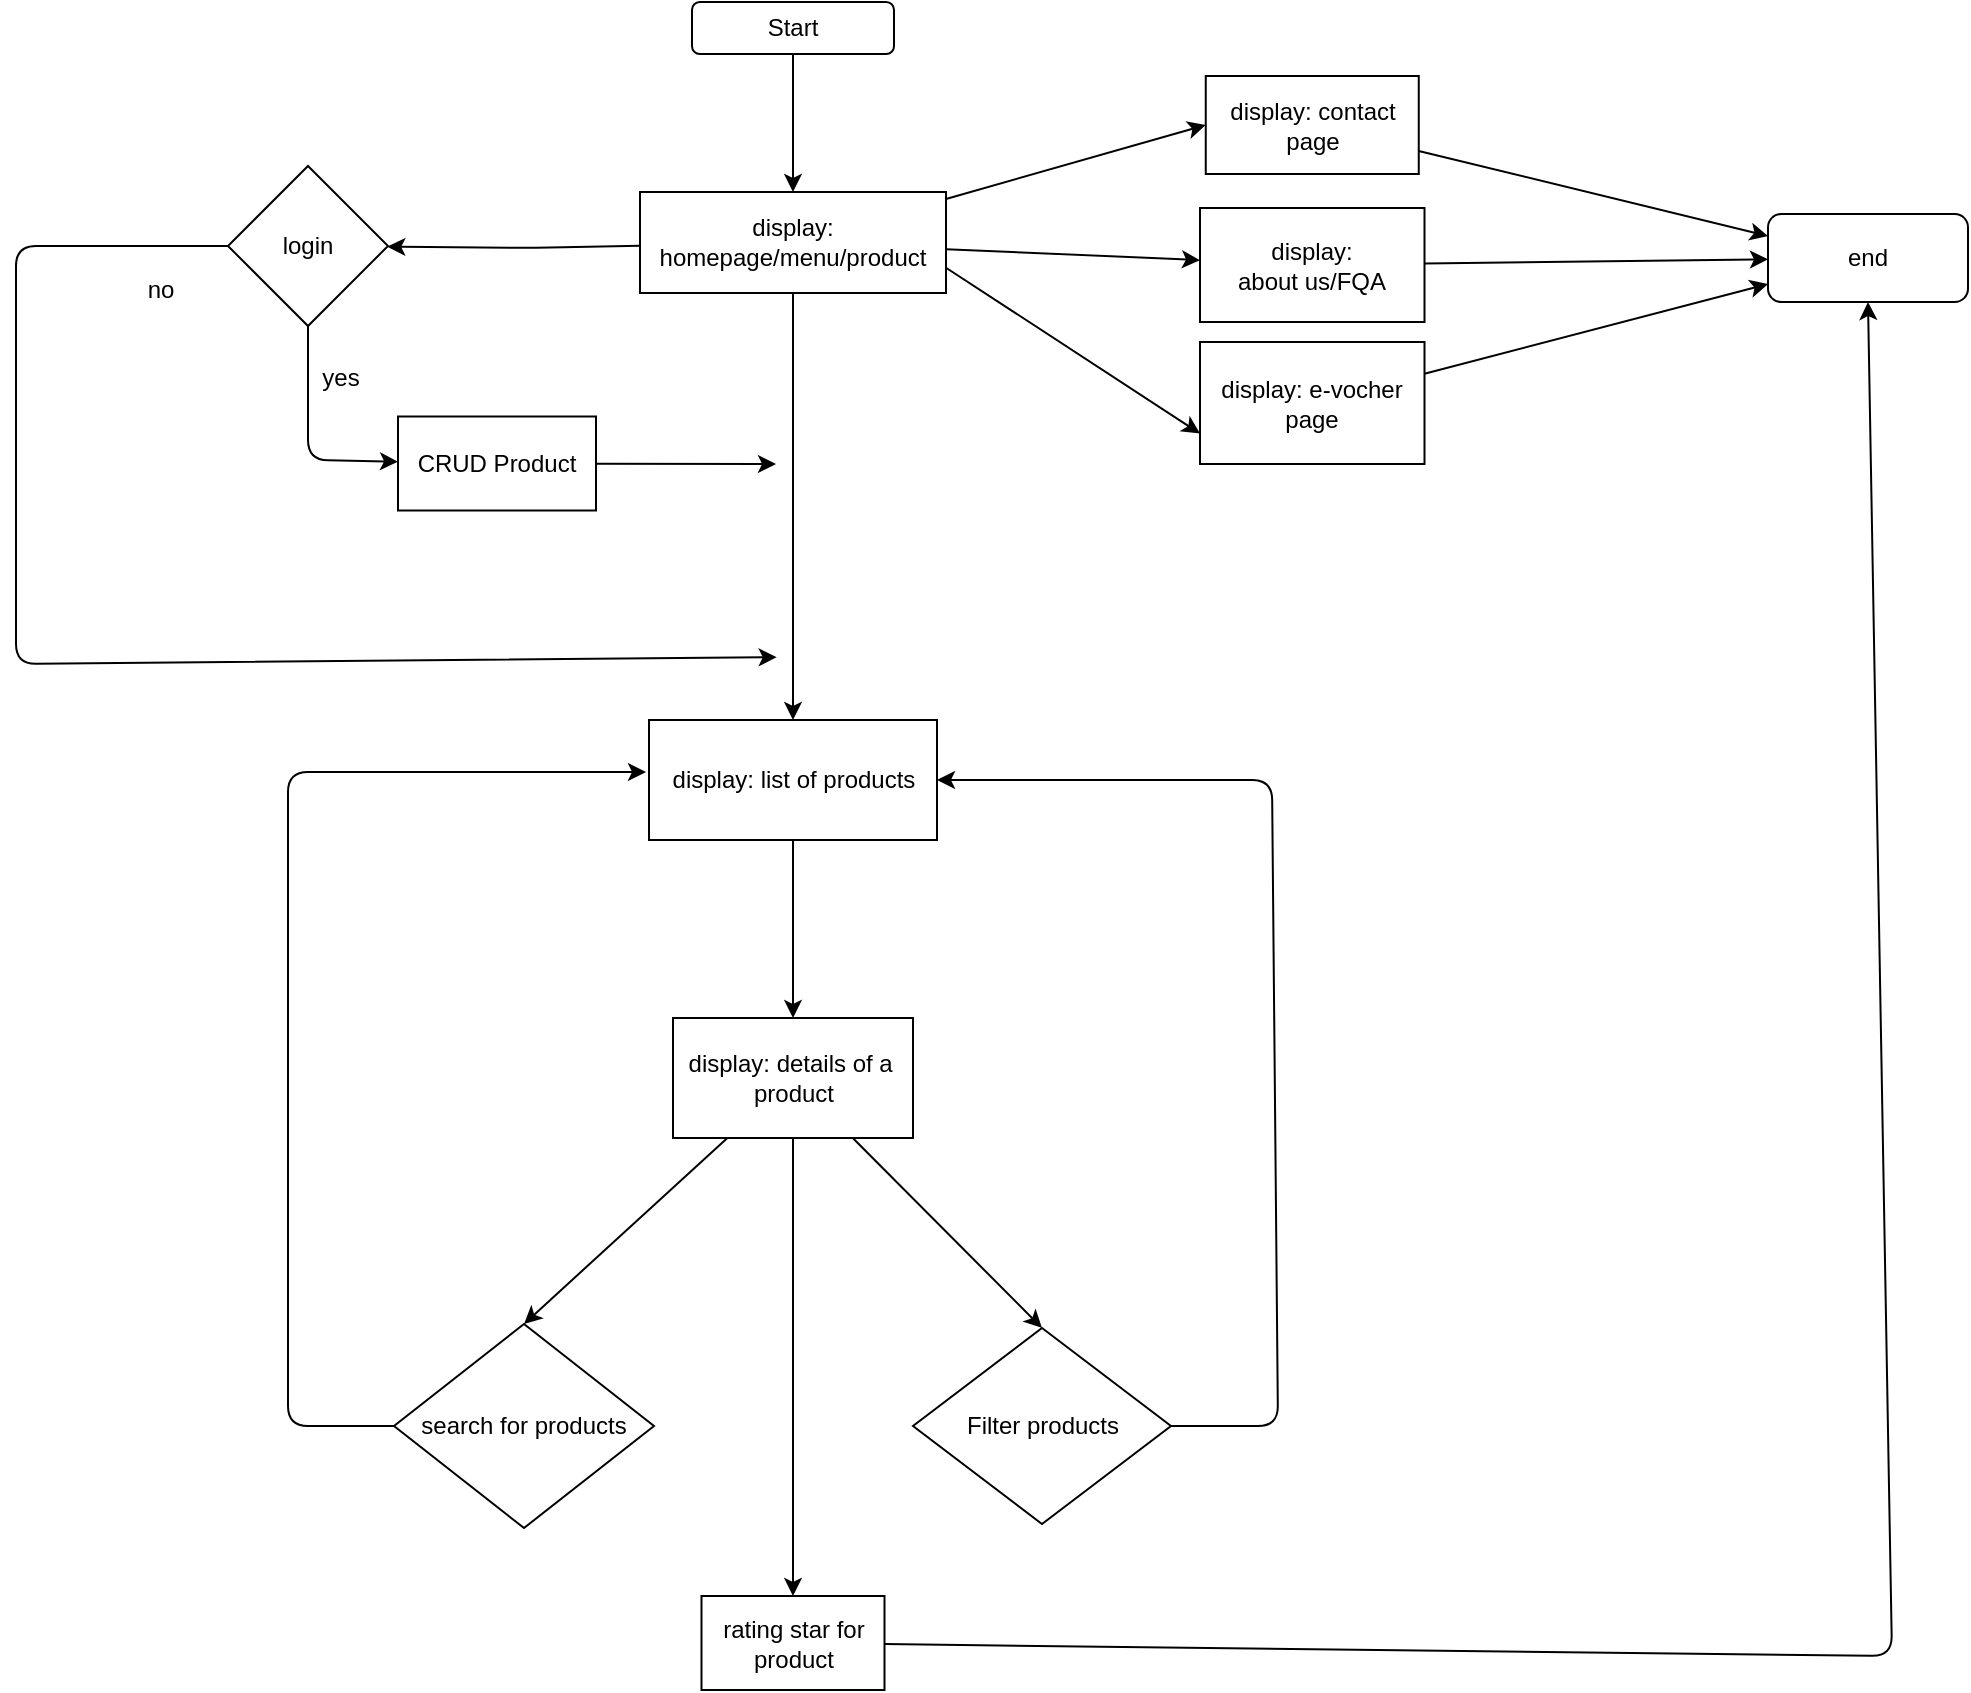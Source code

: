 <mxfile>
    <diagram id="vtWPpkXE20ThwvVyqZ3A" name="Page-1">
        <mxGraphModel dx="1638" dy="1023" grid="0" gridSize="10" guides="1" tooltips="1" connect="1" arrows="1" fold="1" page="1" pageScale="1" pageWidth="1600" pageHeight="900" math="0" shadow="0">
            <root>
                <mxCell id="0"/>
                <mxCell id="1" parent="0"/>
                <mxCell id="54" style="edgeStyle=none;html=1;entryX=0.5;entryY=0;entryDx=0;entryDy=0;" edge="1" parent="1" source="2" target="3">
                    <mxGeometry relative="1" as="geometry"/>
                </mxCell>
                <mxCell id="2" value="Start" style="rounded=1;whiteSpace=wrap;html=1;" parent="1" vertex="1">
                    <mxGeometry x="626" y="23" width="101" height="26" as="geometry"/>
                </mxCell>
                <mxCell id="16" style="edgeStyle=none;html=1;entryX=0.5;entryY=0;entryDx=0;entryDy=0;" parent="1" source="3" target="9" edge="1">
                    <mxGeometry relative="1" as="geometry">
                        <mxPoint x="679" y="417" as="targetPoint"/>
                    </mxGeometry>
                </mxCell>
                <mxCell id="45" value="" style="edgeStyle=none;html=1;" edge="1" parent="1" source="3" target="44">
                    <mxGeometry relative="1" as="geometry">
                        <Array as="points">
                            <mxPoint x="545" y="146"/>
                        </Array>
                    </mxGeometry>
                </mxCell>
                <mxCell id="55" style="edgeStyle=none;html=1;entryX=0;entryY=0.5;entryDx=0;entryDy=0;" edge="1" parent="1" source="3" target="36">
                    <mxGeometry relative="1" as="geometry"/>
                </mxCell>
                <mxCell id="56" style="edgeStyle=none;html=1;" edge="1" parent="1" source="3" target="37">
                    <mxGeometry relative="1" as="geometry"/>
                </mxCell>
                <mxCell id="57" style="edgeStyle=none;html=1;exitX=1;exitY=0.75;exitDx=0;exitDy=0;entryX=0;entryY=0.75;entryDx=0;entryDy=0;" edge="1" parent="1" source="3" target="30">
                    <mxGeometry relative="1" as="geometry"/>
                </mxCell>
                <mxCell id="3" value="display: homepage/menu/product" style="rounded=0;whiteSpace=wrap;html=1;" parent="1" vertex="1">
                    <mxGeometry x="600" y="118" width="153" height="50.5" as="geometry"/>
                </mxCell>
                <mxCell id="22" style="edgeStyle=none;html=1;entryX=0.5;entryY=0;entryDx=0;entryDy=0;" parent="1" source="9" target="21" edge="1">
                    <mxGeometry relative="1" as="geometry"/>
                </mxCell>
                <mxCell id="9" value="display: list of products" style="rounded=0;whiteSpace=wrap;html=1;" parent="1" vertex="1">
                    <mxGeometry x="604.5" y="382" width="144" height="60" as="geometry"/>
                </mxCell>
                <mxCell id="26" style="edgeStyle=none;html=1;" parent="1" source="11" edge="1">
                    <mxGeometry relative="1" as="geometry">
                        <mxPoint x="603" y="408" as="targetPoint"/>
                        <Array as="points">
                            <mxPoint x="424" y="735"/>
                            <mxPoint x="424" y="408"/>
                        </Array>
                    </mxGeometry>
                </mxCell>
                <mxCell id="11" value="search for products" style="rhombus;whiteSpace=wrap;html=1;" parent="1" vertex="1">
                    <mxGeometry x="477" y="684" width="130" height="102" as="geometry"/>
                </mxCell>
                <mxCell id="25" style="edgeStyle=none;html=1;entryX=1;entryY=0.5;entryDx=0;entryDy=0;" parent="1" source="14" target="9" edge="1">
                    <mxGeometry relative="1" as="geometry">
                        <Array as="points">
                            <mxPoint x="919" y="735"/>
                            <mxPoint x="916" y="412"/>
                        </Array>
                    </mxGeometry>
                </mxCell>
                <mxCell id="14" value="Filter products" style="rhombus;whiteSpace=wrap;html=1;" parent="1" vertex="1">
                    <mxGeometry x="736.5" y="686" width="129" height="98" as="geometry"/>
                </mxCell>
                <mxCell id="23" style="edgeStyle=none;html=1;entryX=0.5;entryY=0;entryDx=0;entryDy=0;" parent="1" source="21" target="14" edge="1">
                    <mxGeometry relative="1" as="geometry"/>
                </mxCell>
                <mxCell id="24" style="edgeStyle=none;html=1;entryX=0.5;entryY=0;entryDx=0;entryDy=0;" parent="1" source="21" target="11" edge="1">
                    <mxGeometry relative="1" as="geometry"/>
                </mxCell>
                <mxCell id="27" style="edgeStyle=none;html=1;" parent="1" source="21" target="28" edge="1">
                    <mxGeometry relative="1" as="geometry">
                        <mxPoint x="676.5" y="767" as="targetPoint"/>
                    </mxGeometry>
                </mxCell>
                <mxCell id="21" value="display: details of a&amp;nbsp; product" style="rounded=0;whiteSpace=wrap;html=1;" parent="1" vertex="1">
                    <mxGeometry x="616.5" y="531" width="120" height="60" as="geometry"/>
                </mxCell>
                <mxCell id="35" style="edgeStyle=none;html=1;entryX=0.5;entryY=1;entryDx=0;entryDy=0;" parent="1" source="28" target="34" edge="1">
                    <mxGeometry relative="1" as="geometry">
                        <mxPoint x="1256" y="843.5" as="targetPoint"/>
                        <Array as="points">
                            <mxPoint x="1226" y="850"/>
                        </Array>
                    </mxGeometry>
                </mxCell>
                <mxCell id="28" value="rating star for product" style="rounded=0;whiteSpace=wrap;html=1;" parent="1" vertex="1">
                    <mxGeometry x="630.75" y="820" width="91.5" height="47" as="geometry"/>
                </mxCell>
                <mxCell id="42" style="edgeStyle=none;html=1;" parent="1" source="30" target="34" edge="1">
                    <mxGeometry relative="1" as="geometry">
                        <mxPoint x="1249" y="202.5" as="targetPoint"/>
                    </mxGeometry>
                </mxCell>
                <mxCell id="30" value="display: e-vocher page" style="rounded=0;whiteSpace=wrap;html=1;" parent="1" vertex="1">
                    <mxGeometry x="880" y="193" width="112.25" height="61" as="geometry"/>
                </mxCell>
                <mxCell id="34" value="end" style="rounded=1;whiteSpace=wrap;html=1;" parent="1" vertex="1">
                    <mxGeometry x="1164" y="129" width="100" height="44" as="geometry"/>
                </mxCell>
                <mxCell id="40" style="edgeStyle=none;html=1;entryX=0;entryY=0.25;entryDx=0;entryDy=0;" parent="1" source="36" target="34" edge="1">
                    <mxGeometry relative="1" as="geometry">
                        <mxPoint x="1231" y="139" as="targetPoint"/>
                    </mxGeometry>
                </mxCell>
                <mxCell id="36" value="display: contact page" style="rounded=0;whiteSpace=wrap;html=1;" parent="1" vertex="1">
                    <mxGeometry x="882.88" y="60" width="106.5" height="49" as="geometry"/>
                </mxCell>
                <mxCell id="41" style="edgeStyle=none;html=1;" parent="1" source="37" target="34" edge="1">
                    <mxGeometry relative="1" as="geometry"/>
                </mxCell>
                <mxCell id="37" value="display: &lt;br&gt;about us/FQA" style="rounded=0;whiteSpace=wrap;html=1;" parent="1" vertex="1">
                    <mxGeometry x="880" y="126" width="112.25" height="57" as="geometry"/>
                </mxCell>
                <mxCell id="49" style="edgeStyle=none;html=1;exitX=0.5;exitY=1;exitDx=0;exitDy=0;" edge="1" parent="1" source="44" target="50">
                    <mxGeometry relative="1" as="geometry">
                        <mxPoint x="470" y="252" as="targetPoint"/>
                        <Array as="points">
                            <mxPoint x="434" y="252"/>
                        </Array>
                    </mxGeometry>
                </mxCell>
                <mxCell id="52" style="edgeStyle=none;html=1;" edge="1" parent="1" source="44">
                    <mxGeometry relative="1" as="geometry">
                        <mxPoint x="668.368" y="350.579" as="targetPoint"/>
                        <Array as="points">
                            <mxPoint x="288" y="145"/>
                            <mxPoint x="288" y="354"/>
                        </Array>
                    </mxGeometry>
                </mxCell>
                <mxCell id="44" value="login" style="rhombus;whiteSpace=wrap;html=1;rounded=0;" vertex="1" parent="1">
                    <mxGeometry x="394" y="105" width="80" height="80" as="geometry"/>
                </mxCell>
                <mxCell id="48" value="no" style="text;html=1;align=center;verticalAlign=middle;resizable=0;points=[];autosize=1;strokeColor=none;fillColor=none;" vertex="1" parent="1">
                    <mxGeometry x="344" y="154" width="31" height="26" as="geometry"/>
                </mxCell>
                <mxCell id="53" style="edgeStyle=none;html=1;" edge="1" parent="1" source="50">
                    <mxGeometry relative="1" as="geometry">
                        <mxPoint x="668" y="254" as="targetPoint"/>
                    </mxGeometry>
                </mxCell>
                <mxCell id="50" value="CRUD Product" style="whiteSpace=wrap;html=1;" vertex="1" parent="1">
                    <mxGeometry x="479" y="230.25" width="99" height="47" as="geometry"/>
                </mxCell>
                <mxCell id="51" value="yes" style="text;html=1;align=center;verticalAlign=middle;resizable=0;points=[];autosize=1;strokeColor=none;fillColor=none;" vertex="1" parent="1">
                    <mxGeometry x="431" y="198" width="37" height="26" as="geometry"/>
                </mxCell>
            </root>
        </mxGraphModel>
    </diagram>
</mxfile>